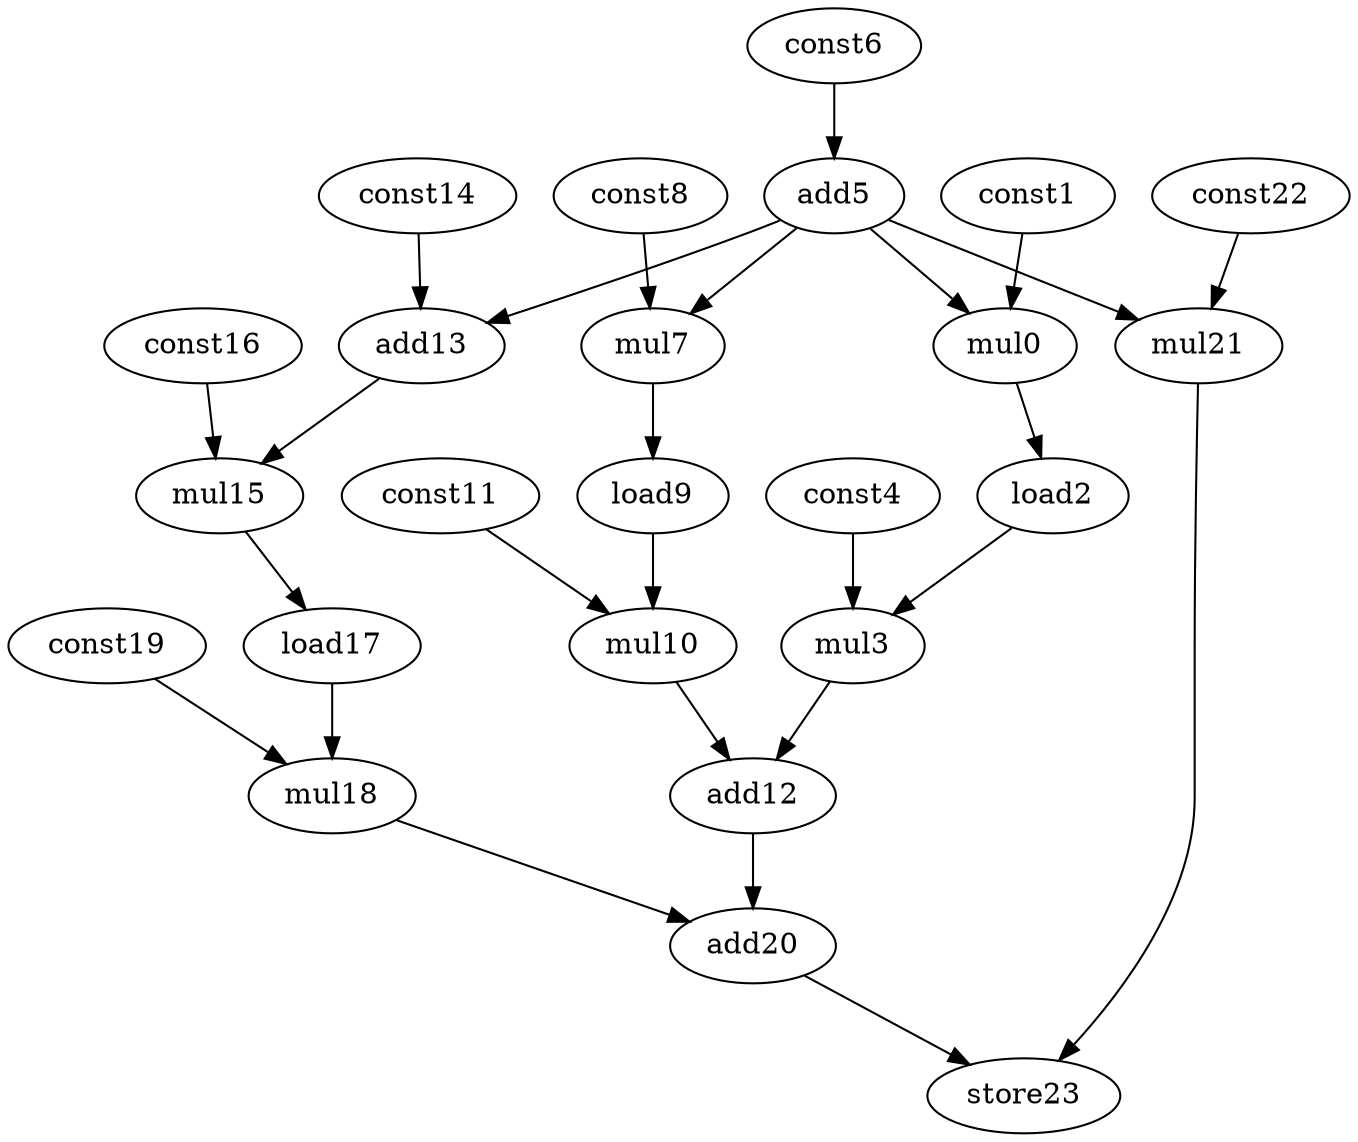 digraph G {
mul0[opcode=mul];
const1[opcode=const];
load2[opcode=load];
mul3[opcode=mul];
const4[opcode=const];
add5[opcode=add];
const6[opcode=const];
mul7[opcode=mul];
const8[opcode=const];
load9[opcode=load];
mul10[opcode=mul];
const11[opcode=const];
add12[opcode=add];
add13[opcode=add];
const14[opcode=const];
mul15[opcode=mul];
const16[opcode=const];
load17[opcode=load];
mul18[opcode=mul];
const19[opcode=const];
add20[opcode=add];
mul21[opcode=mul];
const22[opcode=const];
store23[opcode=store];
load2->mul3[operand=0]; //load->mul
mul3->add12[operand=1]; //mul->add
add5->mul7[operand=1]; //add->gep_mul
add5->mul0[operand=1]; //add->gep_mul
add5->add13[operand=0]; //add->add
add5->mul21[operand=1]; //add->gep_mul
load9->mul10[operand=0]; //load->mul
mul10->add12[operand=0]; //mul->add
add12->add20[operand=0]; //add->add
add13->mul15[operand=1]; //add->gep_mul
load17->mul18[operand=0]; //load->mul
mul18->add20[operand=1]; //mul->add
add20->store23[operand=0]; //add->store
const1->mul0[operand=0]; //gep_const->gep_mul
mul0->load2[operand=0]; //gep_mul->load
const4->mul3[operand=1]; //const->mul
const6->add5[operand=1]; //const->add
const8->mul7[operand=0]; //gep_const->gep_mul
mul7->load9[operand=0]; //gep_mul->load
const11->mul10[operand=1]; //const->mul
const14->add13[operand=1]; //const->add
const16->mul15[operand=0]; //gep_const->gep_mul
mul15->load17[operand=0]; //gep_mul->load
const19->mul18[operand=1]; //const->mul
const22->mul21[operand=0]; //gep_const->gep_mul
mul21->store23[operand=1]; //gep_mul->store
}

